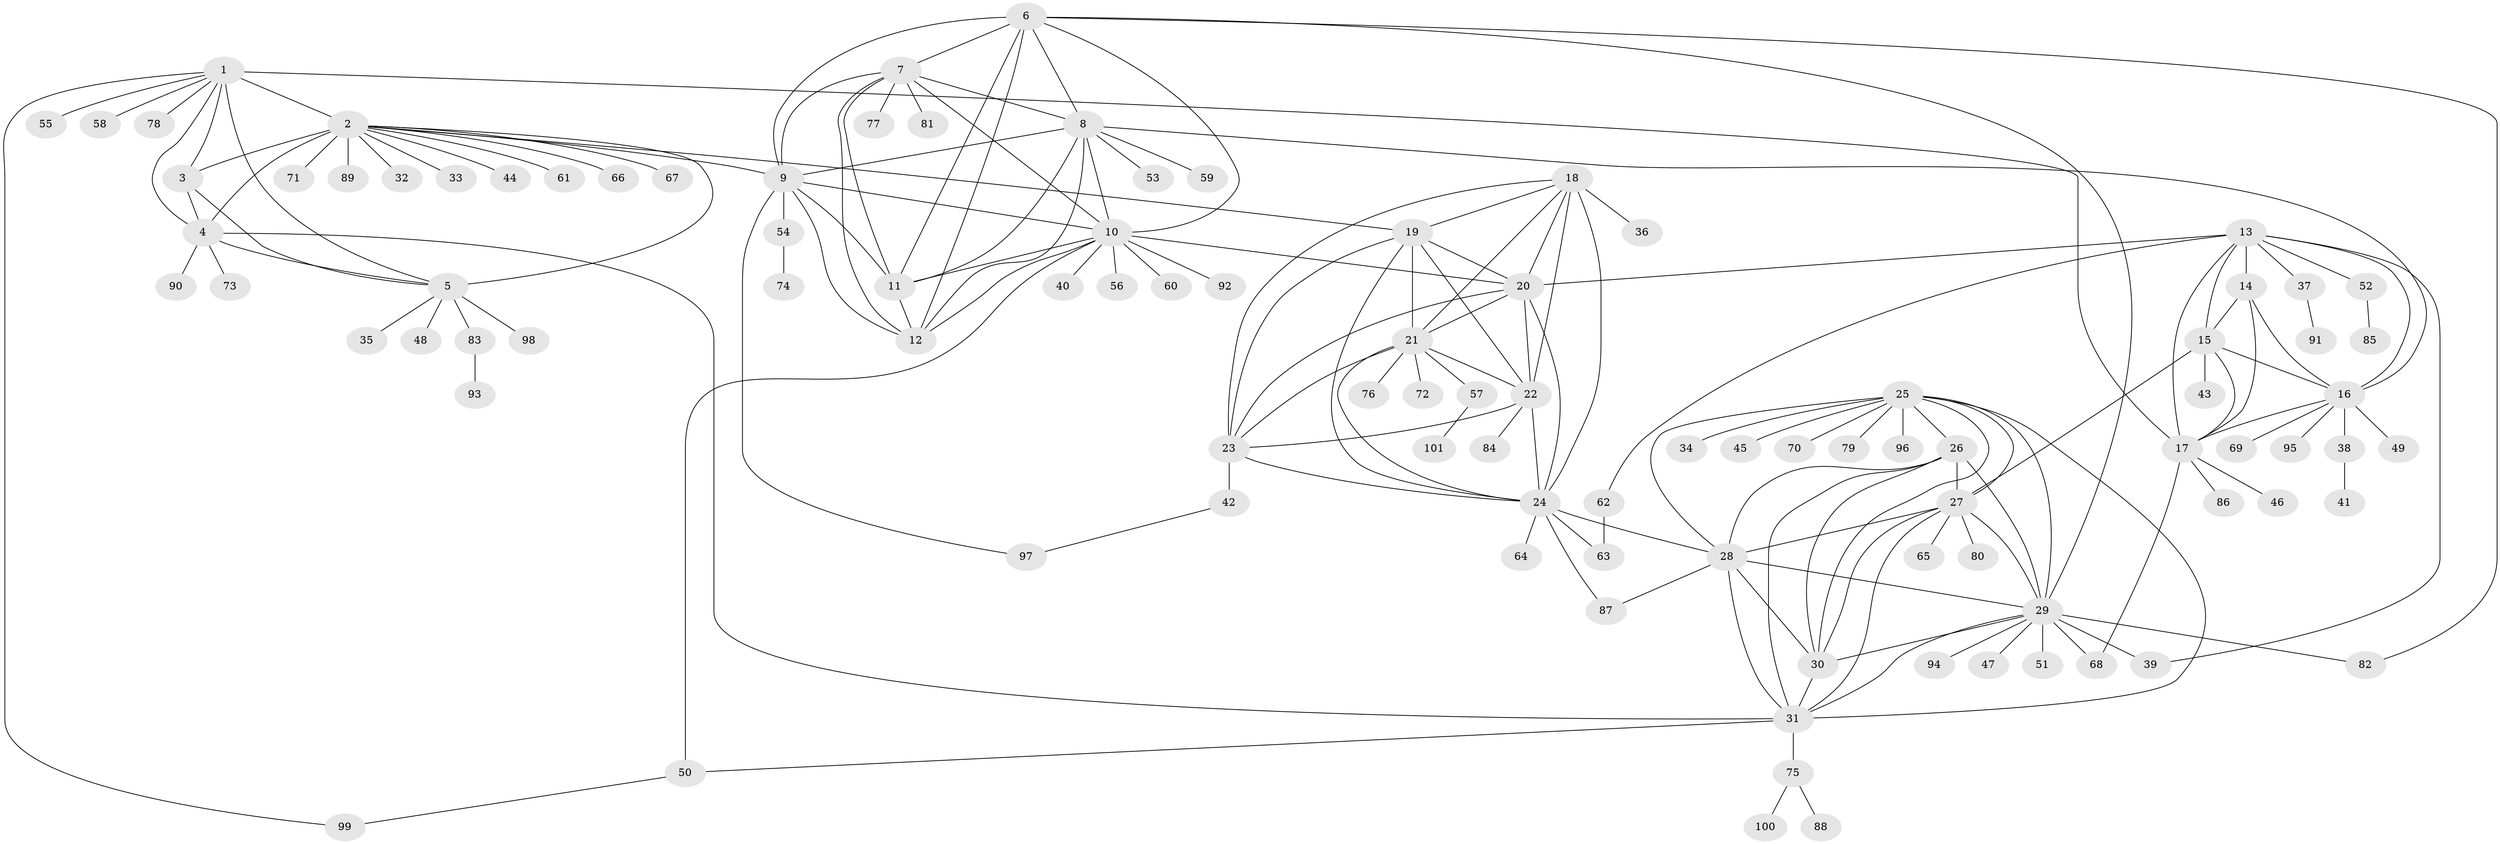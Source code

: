 // original degree distribution, {12: 0.02097902097902098, 6: 0.006993006993006993, 8: 0.055944055944055944, 15: 0.006993006993006993, 10: 0.055944055944055944, 11: 0.02097902097902098, 7: 0.03496503496503497, 9: 0.027972027972027972, 13: 0.006993006993006993, 14: 0.006993006993006993, 1: 0.6223776223776224, 2: 0.11888111888111888, 4: 0.006993006993006993, 3: 0.006993006993006993}
// Generated by graph-tools (version 1.1) at 2025/52/03/04/25 22:52:50]
// undirected, 101 vertices, 171 edges
graph export_dot {
  node [color=gray90,style=filled];
  1;
  2;
  3;
  4;
  5;
  6;
  7;
  8;
  9;
  10;
  11;
  12;
  13;
  14;
  15;
  16;
  17;
  18;
  19;
  20;
  21;
  22;
  23;
  24;
  25;
  26;
  27;
  28;
  29;
  30;
  31;
  32;
  33;
  34;
  35;
  36;
  37;
  38;
  39;
  40;
  41;
  42;
  43;
  44;
  45;
  46;
  47;
  48;
  49;
  50;
  51;
  52;
  53;
  54;
  55;
  56;
  57;
  58;
  59;
  60;
  61;
  62;
  63;
  64;
  65;
  66;
  67;
  68;
  69;
  70;
  71;
  72;
  73;
  74;
  75;
  76;
  77;
  78;
  79;
  80;
  81;
  82;
  83;
  84;
  85;
  86;
  87;
  88;
  89;
  90;
  91;
  92;
  93;
  94;
  95;
  96;
  97;
  98;
  99;
  100;
  101;
  1 -- 2 [weight=3.0];
  1 -- 3 [weight=1.0];
  1 -- 4 [weight=1.0];
  1 -- 5 [weight=1.0];
  1 -- 17 [weight=1.0];
  1 -- 55 [weight=1.0];
  1 -- 58 [weight=1.0];
  1 -- 78 [weight=1.0];
  1 -- 99 [weight=1.0];
  2 -- 3 [weight=4.0];
  2 -- 4 [weight=3.0];
  2 -- 5 [weight=3.0];
  2 -- 9 [weight=1.0];
  2 -- 19 [weight=1.0];
  2 -- 32 [weight=1.0];
  2 -- 33 [weight=1.0];
  2 -- 44 [weight=1.0];
  2 -- 61 [weight=1.0];
  2 -- 66 [weight=1.0];
  2 -- 67 [weight=1.0];
  2 -- 71 [weight=1.0];
  2 -- 89 [weight=1.0];
  3 -- 4 [weight=1.0];
  3 -- 5 [weight=1.0];
  4 -- 5 [weight=1.0];
  4 -- 31 [weight=1.0];
  4 -- 73 [weight=1.0];
  4 -- 90 [weight=1.0];
  5 -- 35 [weight=1.0];
  5 -- 48 [weight=1.0];
  5 -- 83 [weight=1.0];
  5 -- 98 [weight=1.0];
  6 -- 7 [weight=1.0];
  6 -- 8 [weight=1.0];
  6 -- 9 [weight=1.0];
  6 -- 10 [weight=1.0];
  6 -- 11 [weight=2.0];
  6 -- 12 [weight=1.0];
  6 -- 29 [weight=1.0];
  6 -- 82 [weight=1.0];
  7 -- 8 [weight=1.0];
  7 -- 9 [weight=1.0];
  7 -- 10 [weight=1.0];
  7 -- 11 [weight=1.0];
  7 -- 12 [weight=1.0];
  7 -- 77 [weight=1.0];
  7 -- 81 [weight=1.0];
  8 -- 9 [weight=1.0];
  8 -- 10 [weight=1.0];
  8 -- 11 [weight=1.0];
  8 -- 12 [weight=1.0];
  8 -- 16 [weight=1.0];
  8 -- 53 [weight=1.0];
  8 -- 59 [weight=1.0];
  9 -- 10 [weight=1.0];
  9 -- 11 [weight=1.0];
  9 -- 12 [weight=1.0];
  9 -- 54 [weight=1.0];
  9 -- 97 [weight=1.0];
  10 -- 11 [weight=1.0];
  10 -- 12 [weight=1.0];
  10 -- 20 [weight=1.0];
  10 -- 40 [weight=1.0];
  10 -- 50 [weight=1.0];
  10 -- 56 [weight=1.0];
  10 -- 60 [weight=1.0];
  10 -- 92 [weight=1.0];
  11 -- 12 [weight=1.0];
  13 -- 14 [weight=4.0];
  13 -- 15 [weight=3.0];
  13 -- 16 [weight=3.0];
  13 -- 17 [weight=3.0];
  13 -- 20 [weight=1.0];
  13 -- 37 [weight=1.0];
  13 -- 39 [weight=1.0];
  13 -- 52 [weight=1.0];
  13 -- 62 [weight=1.0];
  14 -- 15 [weight=1.0];
  14 -- 16 [weight=1.0];
  14 -- 17 [weight=1.0];
  15 -- 16 [weight=1.0];
  15 -- 17 [weight=1.0];
  15 -- 27 [weight=1.0];
  15 -- 43 [weight=1.0];
  16 -- 17 [weight=1.0];
  16 -- 38 [weight=1.0];
  16 -- 49 [weight=1.0];
  16 -- 69 [weight=1.0];
  16 -- 95 [weight=1.0];
  17 -- 46 [weight=1.0];
  17 -- 68 [weight=1.0];
  17 -- 86 [weight=1.0];
  18 -- 19 [weight=1.0];
  18 -- 20 [weight=1.0];
  18 -- 21 [weight=1.0];
  18 -- 22 [weight=1.0];
  18 -- 23 [weight=1.0];
  18 -- 24 [weight=1.0];
  18 -- 36 [weight=3.0];
  19 -- 20 [weight=1.0];
  19 -- 21 [weight=1.0];
  19 -- 22 [weight=1.0];
  19 -- 23 [weight=1.0];
  19 -- 24 [weight=1.0];
  20 -- 21 [weight=1.0];
  20 -- 22 [weight=1.0];
  20 -- 23 [weight=1.0];
  20 -- 24 [weight=1.0];
  21 -- 22 [weight=1.0];
  21 -- 23 [weight=1.0];
  21 -- 24 [weight=1.0];
  21 -- 57 [weight=1.0];
  21 -- 72 [weight=1.0];
  21 -- 76 [weight=1.0];
  22 -- 23 [weight=1.0];
  22 -- 24 [weight=1.0];
  22 -- 84 [weight=1.0];
  23 -- 24 [weight=1.0];
  23 -- 42 [weight=3.0];
  24 -- 28 [weight=1.0];
  24 -- 63 [weight=1.0];
  24 -- 64 [weight=1.0];
  24 -- 87 [weight=1.0];
  25 -- 26 [weight=1.0];
  25 -- 27 [weight=1.0];
  25 -- 28 [weight=1.0];
  25 -- 29 [weight=1.0];
  25 -- 30 [weight=1.0];
  25 -- 31 [weight=1.0];
  25 -- 34 [weight=1.0];
  25 -- 45 [weight=1.0];
  25 -- 70 [weight=1.0];
  25 -- 79 [weight=1.0];
  25 -- 96 [weight=1.0];
  26 -- 27 [weight=1.0];
  26 -- 28 [weight=2.0];
  26 -- 29 [weight=1.0];
  26 -- 30 [weight=1.0];
  26 -- 31 [weight=1.0];
  27 -- 28 [weight=1.0];
  27 -- 29 [weight=1.0];
  27 -- 30 [weight=1.0];
  27 -- 31 [weight=1.0];
  27 -- 65 [weight=1.0];
  27 -- 80 [weight=1.0];
  28 -- 29 [weight=1.0];
  28 -- 30 [weight=1.0];
  28 -- 31 [weight=1.0];
  28 -- 87 [weight=1.0];
  29 -- 30 [weight=1.0];
  29 -- 31 [weight=1.0];
  29 -- 39 [weight=1.0];
  29 -- 47 [weight=1.0];
  29 -- 51 [weight=1.0];
  29 -- 68 [weight=1.0];
  29 -- 82 [weight=1.0];
  29 -- 94 [weight=1.0];
  30 -- 31 [weight=1.0];
  31 -- 50 [weight=1.0];
  31 -- 75 [weight=1.0];
  37 -- 91 [weight=1.0];
  38 -- 41 [weight=1.0];
  42 -- 97 [weight=1.0];
  50 -- 99 [weight=1.0];
  52 -- 85 [weight=1.0];
  54 -- 74 [weight=1.0];
  57 -- 101 [weight=1.0];
  62 -- 63 [weight=1.0];
  75 -- 88 [weight=1.0];
  75 -- 100 [weight=1.0];
  83 -- 93 [weight=1.0];
}
